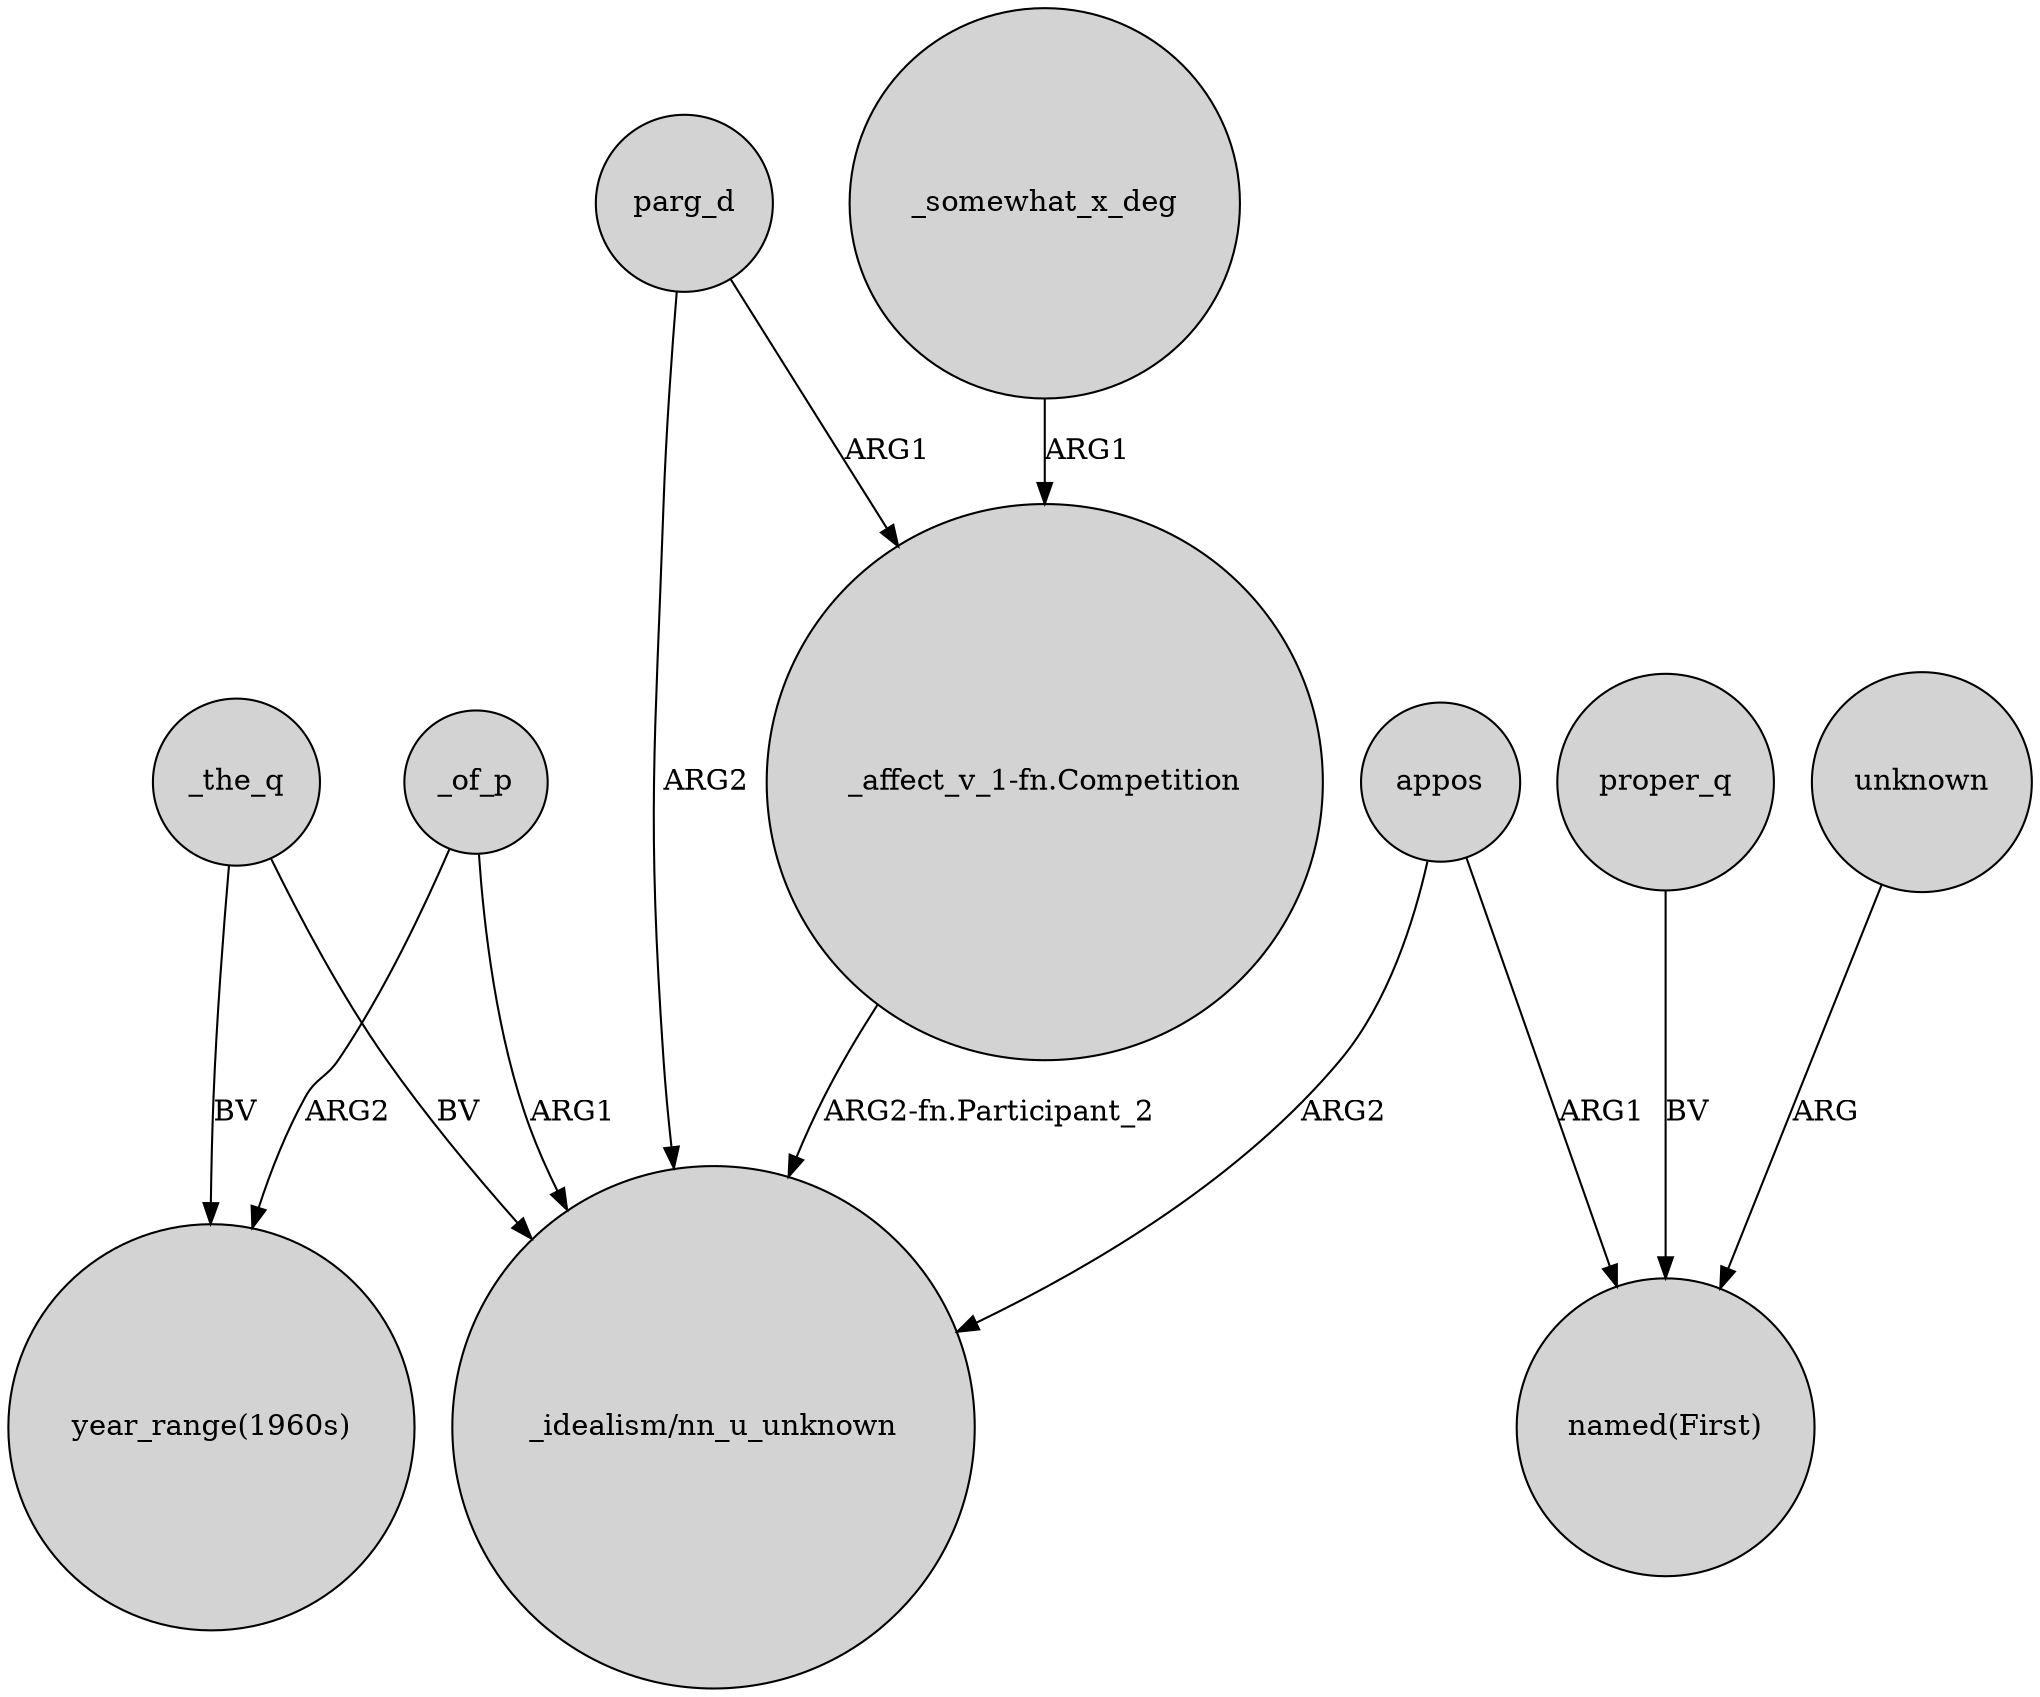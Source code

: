 digraph {
	node [shape=circle style=filled]
	_of_p -> "_idealism/nn_u_unknown" [label=ARG1]
	proper_q -> "named(First)" [label=BV]
	_the_q -> "year_range(1960s)" [label=BV]
	appos -> "named(First)" [label=ARG1]
	"_affect_v_1-fn.Competition" -> "_idealism/nn_u_unknown" [label="ARG2-fn.Participant_2"]
	parg_d -> "_affect_v_1-fn.Competition" [label=ARG1]
	parg_d -> "_idealism/nn_u_unknown" [label=ARG2]
	unknown -> "named(First)" [label=ARG]
	_of_p -> "year_range(1960s)" [label=ARG2]
	_the_q -> "_idealism/nn_u_unknown" [label=BV]
	_somewhat_x_deg -> "_affect_v_1-fn.Competition" [label=ARG1]
	appos -> "_idealism/nn_u_unknown" [label=ARG2]
}
